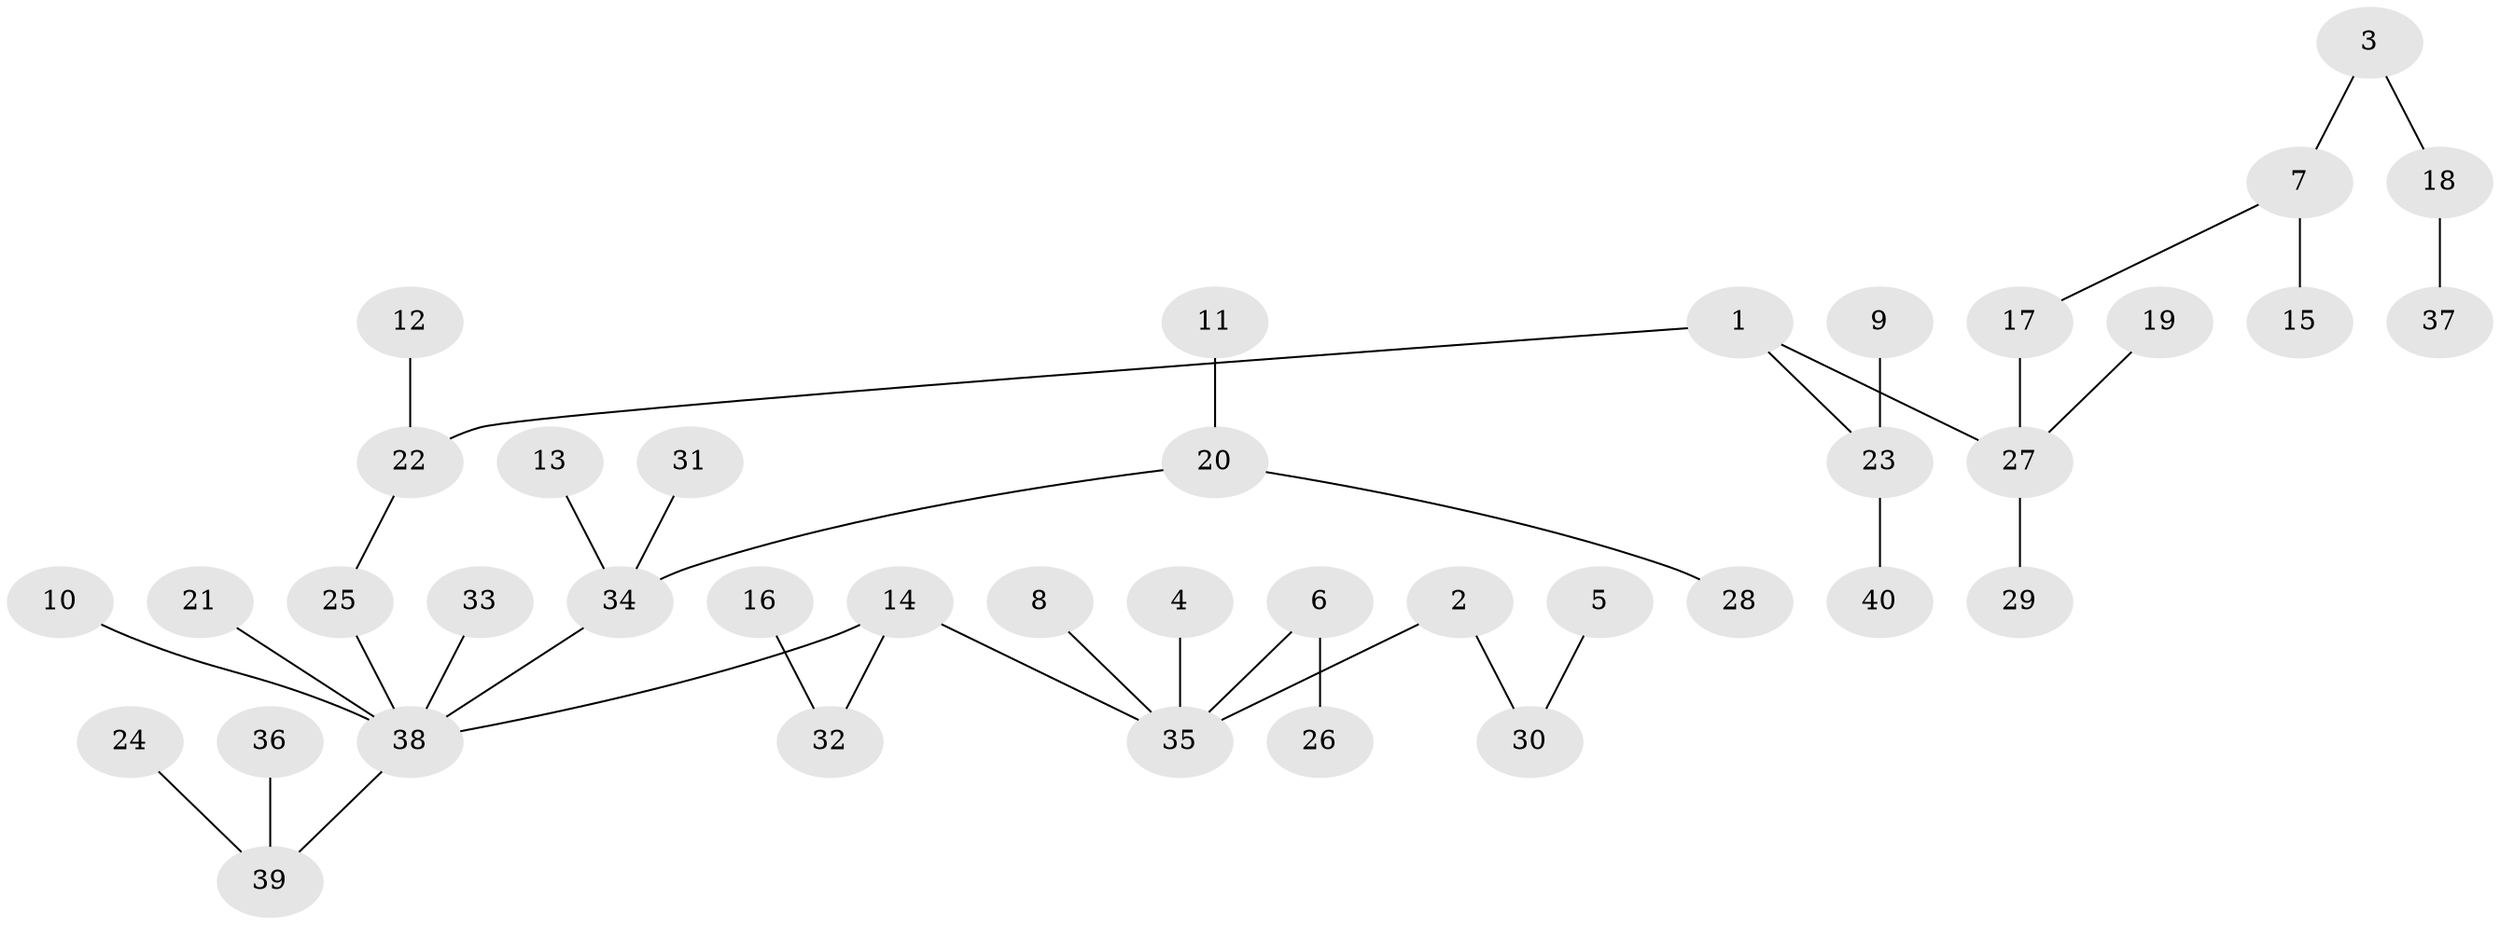 // original degree distribution, {2: 0.23308270676691728, 7: 0.015037593984962405, 4: 0.05263157894736842, 6: 0.022556390977443608, 3: 0.16541353383458646, 5: 0.015037593984962405, 1: 0.49624060150375937}
// Generated by graph-tools (version 1.1) at 2025/37/03/04/25 23:37:28]
// undirected, 40 vertices, 39 edges
graph export_dot {
  node [color=gray90,style=filled];
  1;
  2;
  3;
  4;
  5;
  6;
  7;
  8;
  9;
  10;
  11;
  12;
  13;
  14;
  15;
  16;
  17;
  18;
  19;
  20;
  21;
  22;
  23;
  24;
  25;
  26;
  27;
  28;
  29;
  30;
  31;
  32;
  33;
  34;
  35;
  36;
  37;
  38;
  39;
  40;
  1 -- 22 [weight=1.0];
  1 -- 23 [weight=1.0];
  1 -- 27 [weight=1.0];
  2 -- 30 [weight=1.0];
  2 -- 35 [weight=1.0];
  3 -- 7 [weight=1.0];
  3 -- 18 [weight=1.0];
  4 -- 35 [weight=1.0];
  5 -- 30 [weight=1.0];
  6 -- 26 [weight=1.0];
  6 -- 35 [weight=1.0];
  7 -- 15 [weight=1.0];
  7 -- 17 [weight=1.0];
  8 -- 35 [weight=1.0];
  9 -- 23 [weight=1.0];
  10 -- 38 [weight=1.0];
  11 -- 20 [weight=1.0];
  12 -- 22 [weight=1.0];
  13 -- 34 [weight=1.0];
  14 -- 32 [weight=1.0];
  14 -- 35 [weight=1.0];
  14 -- 38 [weight=1.0];
  16 -- 32 [weight=1.0];
  17 -- 27 [weight=1.0];
  18 -- 37 [weight=1.0];
  19 -- 27 [weight=1.0];
  20 -- 28 [weight=1.0];
  20 -- 34 [weight=1.0];
  21 -- 38 [weight=1.0];
  22 -- 25 [weight=1.0];
  23 -- 40 [weight=1.0];
  24 -- 39 [weight=1.0];
  25 -- 38 [weight=1.0];
  27 -- 29 [weight=1.0];
  31 -- 34 [weight=1.0];
  33 -- 38 [weight=1.0];
  34 -- 38 [weight=1.0];
  36 -- 39 [weight=1.0];
  38 -- 39 [weight=1.0];
}
